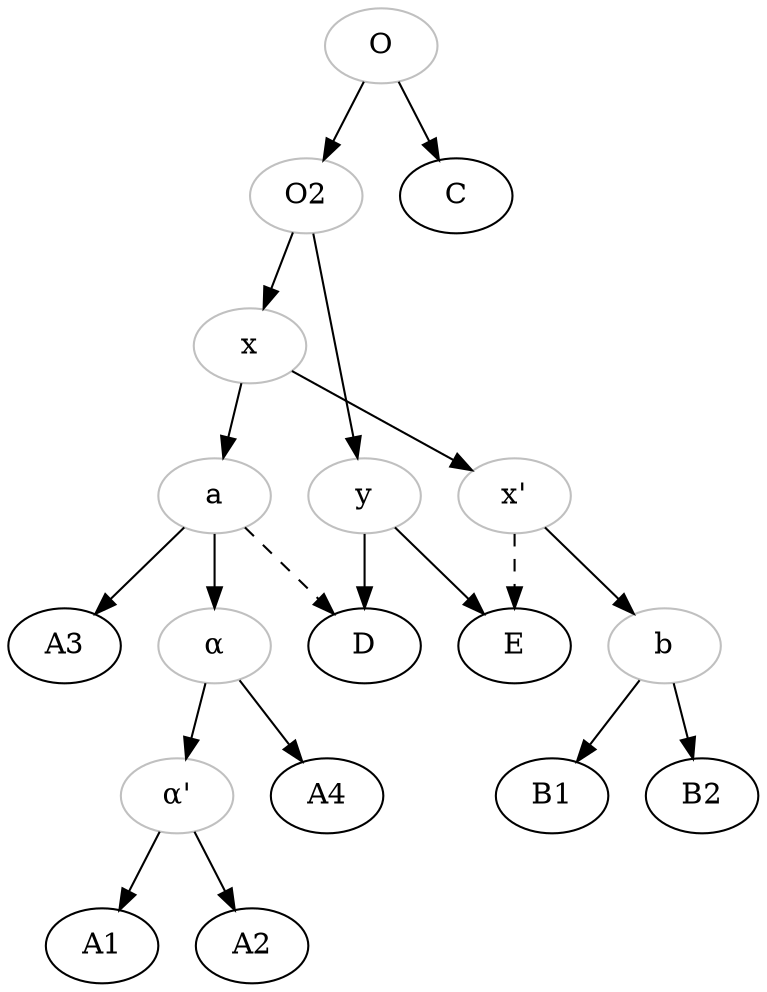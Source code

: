 digraph {
a[color="grey"];
alpha[label="α", color="grey"];
alphaprime[label="α'", color="grey"];
b[color="grey"];
O[color="grey"];
O2[color="grey"];
x[color="grey"];
xprime[label="x'", color="grey"];
y[color="grey"];
O->C;
O->O2;
O2->y;
y->D;
y->E;
O2->x;
x->xprime;
xprime->E[style=dashed];
xprime->b;
b->B1;
b->B2;
x->a;
a->D[style=dashed];
a->A3;
a->alpha;
alpha->alphaprime;
alphaprime->A1;
alphaprime->A2;
alpha->A4;
}

